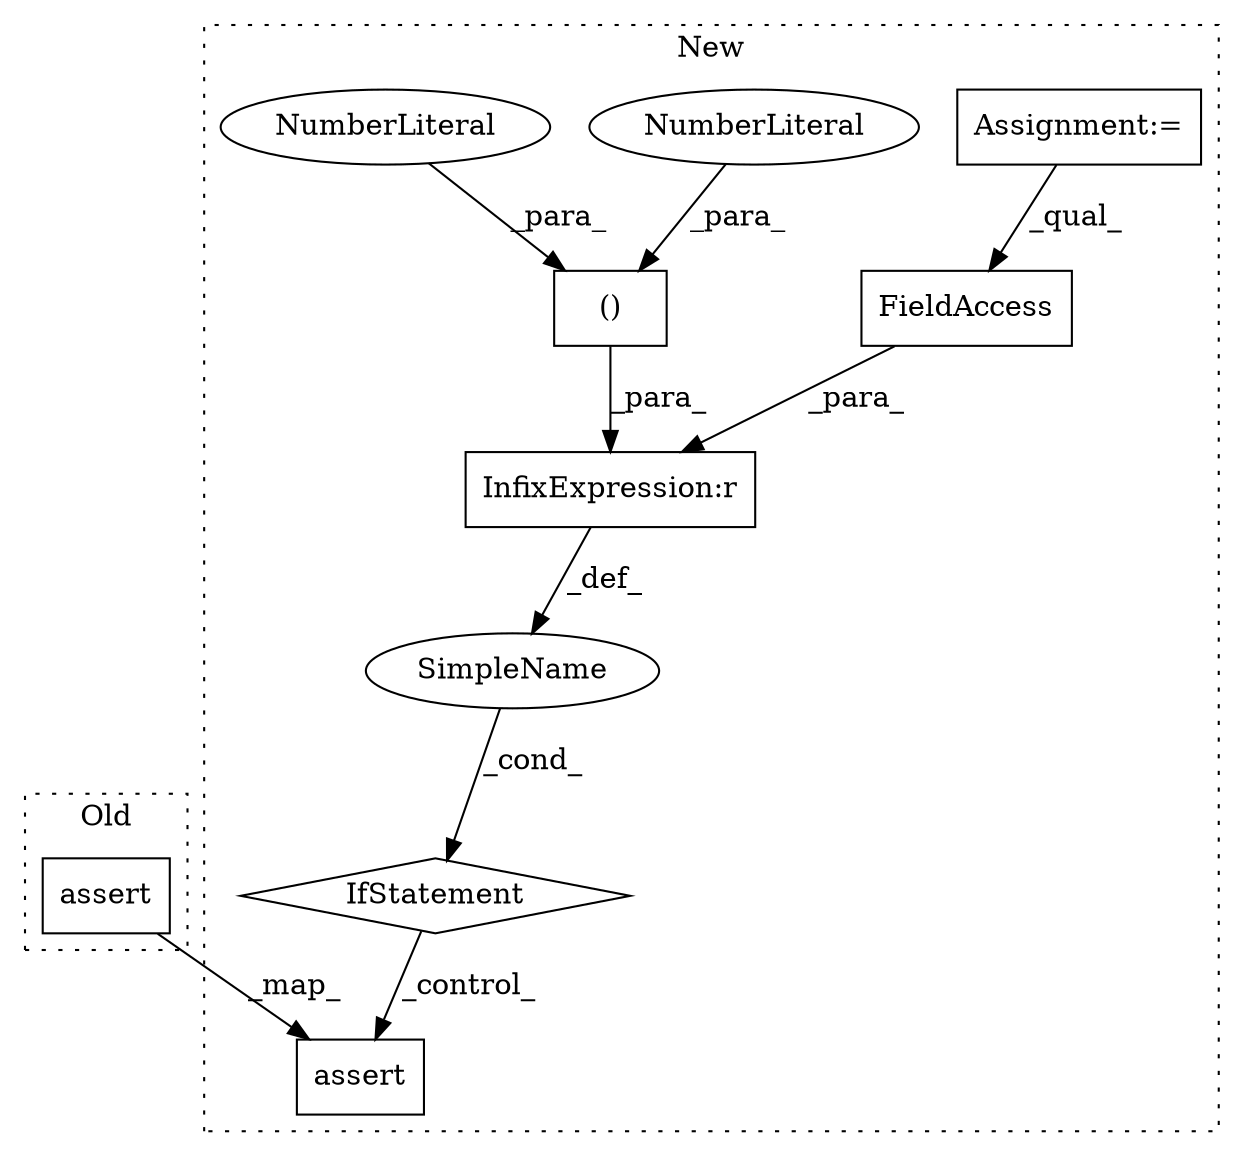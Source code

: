 digraph G {
subgraph cluster0 {
1 [label="assert" a="32" s="5362,5391" l="24,1" shape="box"];
label = "Old";
style="dotted";
}
subgraph cluster1 {
2 [label="assert" a="32" s="5725,5754" l="24,1" shape="box"];
3 [label="IfStatement" a="25" s="5645,5691" l="4,3" shape="diamond"];
4 [label="SimpleName" a="42" s="" l="" shape="ellipse"];
5 [label="InfixExpression:r" a="27" s="5665" l="11" shape="box"];
6 [label="FieldAccess" a="22" s="5649" l="16" shape="box"];
7 [label="Assignment:=" a="7" s="5114" l="3" shape="box"];
8 [label="()" a="106" s="5676" l="15" shape="box"];
9 [label="NumberLiteral" a="34" s="5676" l="1" shape="ellipse"];
10 [label="NumberLiteral" a="34" s="5690" l="1" shape="ellipse"];
label = "New";
style="dotted";
}
1 -> 2 [label="_map_"];
3 -> 2 [label="_control_"];
4 -> 3 [label="_cond_"];
5 -> 4 [label="_def_"];
6 -> 5 [label="_para_"];
7 -> 6 [label="_qual_"];
8 -> 5 [label="_para_"];
9 -> 8 [label="_para_"];
10 -> 8 [label="_para_"];
}
